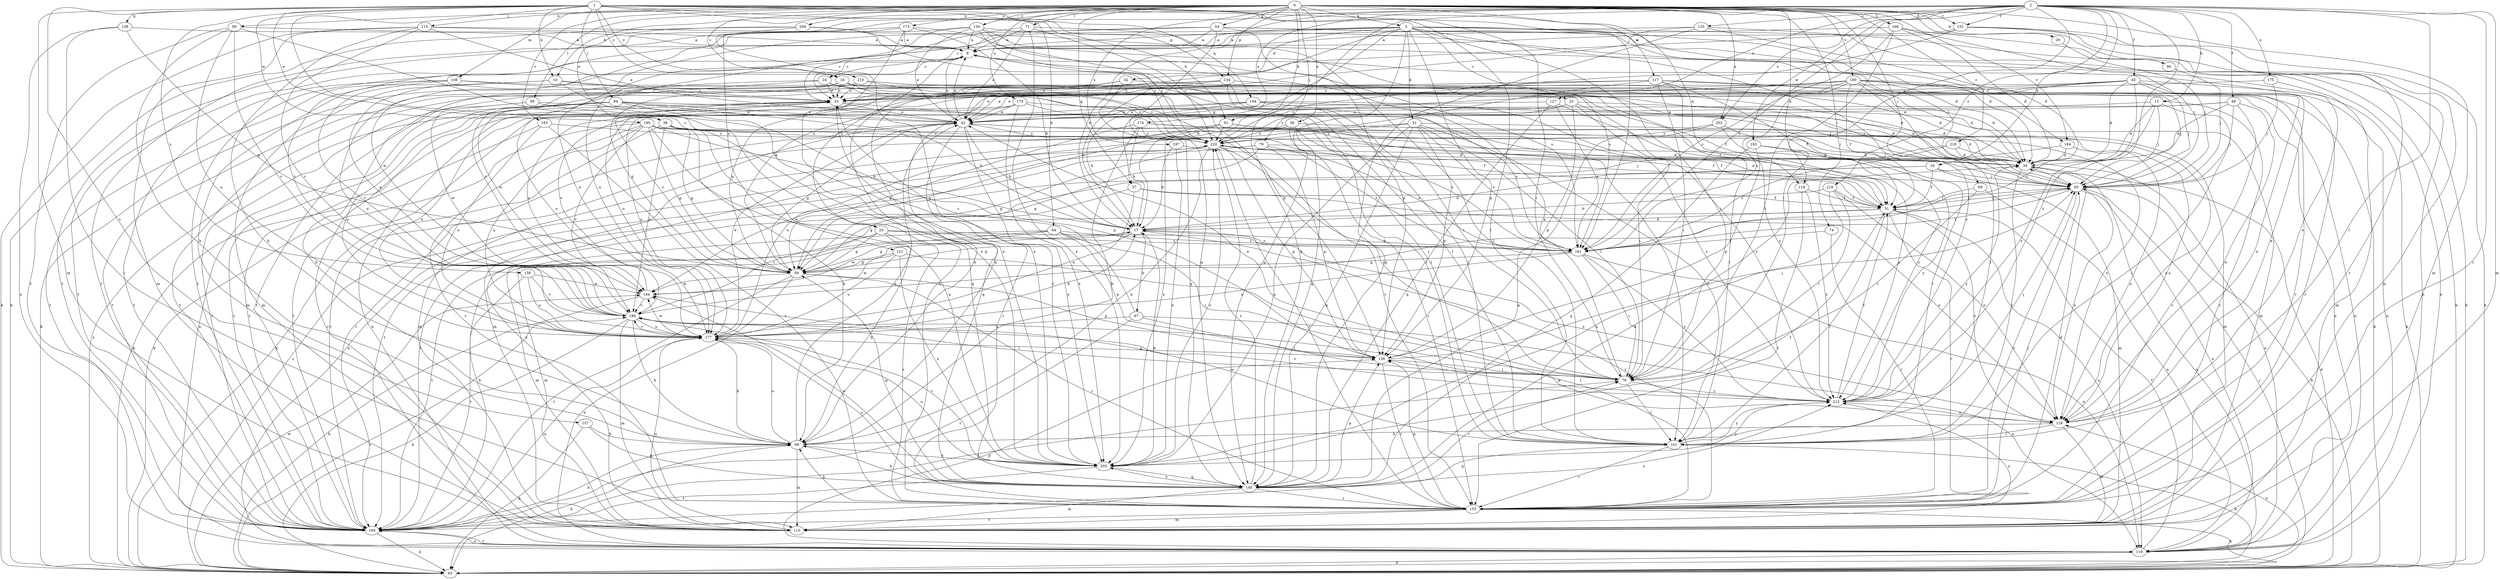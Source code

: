strict digraph  {
0;
1;
2;
3;
8;
10;
13;
16;
17;
18;
20;
23;
24;
25;
29;
31;
32;
34;
36;
38;
42;
43;
48;
51;
54;
57;
59;
64;
67;
68;
69;
71;
74;
76;
79;
80;
84;
85;
90;
91;
93;
99;
101;
108;
110;
115;
117;
118;
119;
121;
125;
127;
128;
134;
136;
138;
144;
145;
150;
152;
153;
156;
157;
161;
166;
169;
170;
173;
174;
175;
177;
180;
183;
184;
186;
190;
192;
194;
197;
202;
203;
209;
210;
212;
218;
219;
220;
0 -> 3  [label=a];
0 -> 10  [label=b];
0 -> 18  [label=c];
0 -> 29  [label=d];
0 -> 36  [label=e];
0 -> 54  [label=g];
0 -> 57  [label=g];
0 -> 69  [label=i];
0 -> 71  [label=i];
0 -> 74  [label=i];
0 -> 79  [label=j];
0 -> 80  [label=j];
0 -> 90  [label=k];
0 -> 91  [label=k];
0 -> 99  [label=l];
0 -> 108  [label=m];
0 -> 110  [label=m];
0 -> 115  [label=n];
0 -> 117  [label=n];
0 -> 118  [label=n];
0 -> 134  [label=p];
0 -> 150  [label=r];
0 -> 152  [label=r];
0 -> 166  [label=t];
0 -> 170  [label=u];
0 -> 173  [label=u];
0 -> 180  [label=v];
0 -> 183  [label=v];
0 -> 184  [label=v];
0 -> 197  [label=x];
0 -> 202  [label=x];
0 -> 209  [label=y];
0 -> 218  [label=z];
1 -> 10  [label=b];
1 -> 18  [label=c];
1 -> 20  [label=c];
1 -> 38  [label=e];
1 -> 64  [label=h];
1 -> 76  [label=i];
1 -> 84  [label=j];
1 -> 91  [label=k];
1 -> 101  [label=l];
1 -> 110  [label=m];
1 -> 118  [label=n];
1 -> 134  [label=p];
1 -> 138  [label=q];
1 -> 144  [label=q];
1 -> 156  [label=s];
1 -> 157  [label=s];
1 -> 161  [label=s];
1 -> 190  [label=w];
1 -> 210  [label=y];
2 -> 13  [label=b];
2 -> 16  [label=b];
2 -> 17  [label=b];
2 -> 38  [label=e];
2 -> 43  [label=f];
2 -> 48  [label=f];
2 -> 76  [label=i];
2 -> 101  [label=l];
2 -> 110  [label=m];
2 -> 121  [label=o];
2 -> 125  [label=o];
2 -> 127  [label=o];
2 -> 145  [label=q];
2 -> 152  [label=r];
2 -> 153  [label=r];
2 -> 161  [label=s];
2 -> 174  [label=u];
2 -> 175  [label=u];
2 -> 192  [label=w];
2 -> 202  [label=x];
2 -> 212  [label=y];
2 -> 219  [label=z];
3 -> 8  [label=a];
3 -> 20  [label=c];
3 -> 23  [label=c];
3 -> 24  [label=c];
3 -> 31  [label=d];
3 -> 32  [label=d];
3 -> 34  [label=d];
3 -> 57  [label=g];
3 -> 76  [label=i];
3 -> 93  [label=k];
3 -> 136  [label=p];
3 -> 145  [label=q];
3 -> 177  [label=u];
3 -> 184  [label=v];
3 -> 212  [label=y];
8 -> 24  [label=c];
8 -> 42  [label=e];
8 -> 101  [label=l];
8 -> 169  [label=t];
10 -> 25  [label=c];
10 -> 101  [label=l];
10 -> 110  [label=m];
10 -> 145  [label=q];
10 -> 169  [label=t];
13 -> 34  [label=d];
13 -> 42  [label=e];
13 -> 85  [label=j];
13 -> 101  [label=l];
13 -> 153  [label=r];
13 -> 161  [label=s];
16 -> 17  [label=b];
16 -> 51  [label=f];
16 -> 85  [label=j];
16 -> 110  [label=m];
16 -> 169  [label=t];
17 -> 59  [label=g];
17 -> 67  [label=h];
17 -> 153  [label=r];
17 -> 161  [label=s];
17 -> 194  [label=w];
18 -> 25  [label=c];
18 -> 51  [label=f];
18 -> 59  [label=g];
18 -> 85  [label=j];
18 -> 93  [label=k];
18 -> 177  [label=u];
18 -> 212  [label=y];
18 -> 220  [label=z];
20 -> 59  [label=g];
20 -> 68  [label=h];
20 -> 110  [label=m];
20 -> 128  [label=o];
20 -> 153  [label=r];
20 -> 161  [label=s];
23 -> 42  [label=e];
23 -> 76  [label=i];
23 -> 110  [label=m];
23 -> 136  [label=p];
23 -> 212  [label=y];
23 -> 220  [label=z];
24 -> 25  [label=c];
24 -> 153  [label=r];
24 -> 177  [label=u];
24 -> 194  [label=w];
24 -> 220  [label=z];
25 -> 42  [label=e];
25 -> 101  [label=l];
25 -> 119  [label=n];
29 -> 85  [label=j];
31 -> 76  [label=i];
31 -> 101  [label=l];
31 -> 110  [label=m];
31 -> 136  [label=p];
31 -> 145  [label=q];
31 -> 161  [label=s];
31 -> 177  [label=u];
31 -> 203  [label=x];
31 -> 220  [label=z];
32 -> 25  [label=c];
32 -> 59  [label=g];
32 -> 85  [label=j];
32 -> 119  [label=n];
32 -> 145  [label=q];
32 -> 177  [label=u];
34 -> 85  [label=j];
34 -> 101  [label=l];
34 -> 119  [label=n];
34 -> 212  [label=y];
36 -> 34  [label=d];
36 -> 153  [label=r];
36 -> 161  [label=s];
36 -> 169  [label=t];
36 -> 203  [label=x];
36 -> 220  [label=z];
38 -> 51  [label=f];
38 -> 59  [label=g];
38 -> 68  [label=h];
38 -> 93  [label=k];
38 -> 186  [label=v];
38 -> 220  [label=z];
42 -> 8  [label=a];
42 -> 17  [label=b];
42 -> 51  [label=f];
42 -> 59  [label=g];
42 -> 110  [label=m];
42 -> 153  [label=r];
42 -> 169  [label=t];
42 -> 203  [label=x];
42 -> 220  [label=z];
43 -> 25  [label=c];
43 -> 34  [label=d];
43 -> 42  [label=e];
43 -> 93  [label=k];
43 -> 119  [label=n];
43 -> 153  [label=r];
43 -> 169  [label=t];
43 -> 212  [label=y];
43 -> 220  [label=z];
48 -> 34  [label=d];
48 -> 42  [label=e];
48 -> 85  [label=j];
48 -> 128  [label=o];
48 -> 153  [label=r];
48 -> 169  [label=t];
51 -> 17  [label=b];
51 -> 42  [label=e];
51 -> 85  [label=j];
51 -> 101  [label=l];
51 -> 119  [label=n];
51 -> 128  [label=o];
51 -> 153  [label=r];
51 -> 186  [label=v];
54 -> 8  [label=a];
54 -> 34  [label=d];
54 -> 119  [label=n];
54 -> 136  [label=p];
54 -> 145  [label=q];
54 -> 177  [label=u];
54 -> 186  [label=v];
57 -> 51  [label=f];
57 -> 59  [label=g];
57 -> 128  [label=o];
57 -> 177  [label=u];
59 -> 25  [label=c];
59 -> 119  [label=n];
59 -> 136  [label=p];
59 -> 153  [label=r];
59 -> 169  [label=t];
59 -> 194  [label=w];
64 -> 59  [label=g];
64 -> 76  [label=i];
64 -> 110  [label=m];
64 -> 136  [label=p];
64 -> 161  [label=s];
64 -> 169  [label=t];
67 -> 25  [label=c];
67 -> 76  [label=i];
67 -> 119  [label=n];
67 -> 169  [label=t];
67 -> 177  [label=u];
68 -> 42  [label=e];
68 -> 93  [label=k];
68 -> 110  [label=m];
68 -> 177  [label=u];
68 -> 203  [label=x];
69 -> 51  [label=f];
69 -> 76  [label=i];
69 -> 119  [label=n];
71 -> 8  [label=a];
71 -> 25  [label=c];
71 -> 42  [label=e];
71 -> 101  [label=l];
71 -> 203  [label=x];
71 -> 220  [label=z];
74 -> 153  [label=r];
74 -> 161  [label=s];
76 -> 8  [label=a];
76 -> 42  [label=e];
76 -> 101  [label=l];
76 -> 212  [label=y];
79 -> 34  [label=d];
79 -> 59  [label=g];
79 -> 119  [label=n];
79 -> 136  [label=p];
79 -> 161  [label=s];
80 -> 8  [label=a];
80 -> 68  [label=h];
80 -> 169  [label=t];
80 -> 177  [label=u];
80 -> 186  [label=v];
80 -> 203  [label=x];
84 -> 17  [label=b];
84 -> 34  [label=d];
84 -> 42  [label=e];
84 -> 119  [label=n];
84 -> 145  [label=q];
84 -> 169  [label=t];
84 -> 177  [label=u];
85 -> 51  [label=f];
85 -> 93  [label=k];
85 -> 119  [label=n];
85 -> 128  [label=o];
85 -> 153  [label=r];
85 -> 161  [label=s];
90 -> 85  [label=j];
91 -> 59  [label=g];
91 -> 85  [label=j];
91 -> 110  [label=m];
91 -> 128  [label=o];
91 -> 220  [label=z];
93 -> 25  [label=c];
93 -> 34  [label=d];
93 -> 85  [label=j];
93 -> 128  [label=o];
93 -> 186  [label=v];
93 -> 194  [label=w];
93 -> 220  [label=z];
99 -> 42  [label=e];
99 -> 136  [label=p];
99 -> 169  [label=t];
99 -> 194  [label=w];
101 -> 93  [label=k];
101 -> 145  [label=q];
101 -> 153  [label=r];
101 -> 194  [label=w];
101 -> 212  [label=y];
108 -> 25  [label=c];
108 -> 110  [label=m];
108 -> 119  [label=n];
108 -> 169  [label=t];
108 -> 186  [label=v];
110 -> 177  [label=u];
110 -> 212  [label=y];
110 -> 220  [label=z];
115 -> 8  [label=a];
115 -> 42  [label=e];
115 -> 68  [label=h];
115 -> 85  [label=j];
115 -> 93  [label=k];
115 -> 110  [label=m];
115 -> 186  [label=v];
117 -> 25  [label=c];
117 -> 34  [label=d];
117 -> 42  [label=e];
117 -> 51  [label=f];
117 -> 68  [label=h];
117 -> 76  [label=i];
117 -> 93  [label=k];
117 -> 101  [label=l];
117 -> 145  [label=q];
118 -> 51  [label=f];
118 -> 153  [label=r];
118 -> 212  [label=y];
119 -> 25  [label=c];
119 -> 51  [label=f];
119 -> 93  [label=k];
119 -> 136  [label=p];
119 -> 169  [label=t];
121 -> 59  [label=g];
121 -> 153  [label=r];
121 -> 177  [label=u];
121 -> 194  [label=w];
121 -> 203  [label=x];
125 -> 8  [label=a];
125 -> 34  [label=d];
125 -> 59  [label=g];
125 -> 93  [label=k];
125 -> 145  [label=q];
127 -> 42  [label=e];
127 -> 51  [label=f];
127 -> 145  [label=q];
127 -> 161  [label=s];
128 -> 8  [label=a];
128 -> 68  [label=h];
128 -> 101  [label=l];
128 -> 110  [label=m];
128 -> 186  [label=v];
134 -> 17  [label=b];
134 -> 25  [label=c];
134 -> 34  [label=d];
134 -> 76  [label=i];
134 -> 101  [label=l];
134 -> 169  [label=t];
136 -> 76  [label=i];
136 -> 85  [label=j];
136 -> 153  [label=r];
138 -> 8  [label=a];
138 -> 59  [label=g];
138 -> 119  [label=n];
138 -> 153  [label=r];
144 -> 17  [label=b];
144 -> 34  [label=d];
144 -> 42  [label=e];
144 -> 161  [label=s];
144 -> 177  [label=u];
144 -> 212  [label=y];
145 -> 34  [label=d];
145 -> 59  [label=g];
145 -> 68  [label=h];
145 -> 76  [label=i];
145 -> 110  [label=m];
145 -> 136  [label=p];
145 -> 153  [label=r];
145 -> 177  [label=u];
145 -> 194  [label=w];
145 -> 203  [label=x];
145 -> 220  [label=z];
150 -> 8  [label=a];
150 -> 25  [label=c];
150 -> 42  [label=e];
150 -> 128  [label=o];
150 -> 136  [label=p];
150 -> 161  [label=s];
150 -> 194  [label=w];
150 -> 220  [label=z];
152 -> 8  [label=a];
152 -> 17  [label=b];
152 -> 93  [label=k];
152 -> 110  [label=m];
152 -> 153  [label=r];
152 -> 169  [label=t];
153 -> 8  [label=a];
153 -> 34  [label=d];
153 -> 68  [label=h];
153 -> 85  [label=j];
153 -> 93  [label=k];
153 -> 110  [label=m];
153 -> 136  [label=p];
153 -> 169  [label=t];
156 -> 169  [label=t];
156 -> 177  [label=u];
156 -> 186  [label=v];
156 -> 194  [label=w];
157 -> 68  [label=h];
157 -> 93  [label=k];
157 -> 145  [label=q];
161 -> 17  [label=b];
161 -> 59  [label=g];
161 -> 76  [label=i];
161 -> 119  [label=n];
161 -> 177  [label=u];
161 -> 212  [label=y];
161 -> 220  [label=z];
166 -> 8  [label=a];
166 -> 34  [label=d];
166 -> 76  [label=i];
166 -> 85  [label=j];
166 -> 119  [label=n];
166 -> 161  [label=s];
169 -> 17  [label=b];
169 -> 68  [label=h];
169 -> 76  [label=i];
169 -> 93  [label=k];
169 -> 119  [label=n];
169 -> 177  [label=u];
169 -> 212  [label=y];
170 -> 34  [label=d];
170 -> 42  [label=e];
170 -> 85  [label=j];
170 -> 169  [label=t];
170 -> 177  [label=u];
170 -> 203  [label=x];
173 -> 8  [label=a];
173 -> 17  [label=b];
173 -> 161  [label=s];
173 -> 169  [label=t];
173 -> 186  [label=v];
173 -> 203  [label=x];
174 -> 17  [label=b];
174 -> 59  [label=g];
174 -> 68  [label=h];
174 -> 128  [label=o];
174 -> 212  [label=y];
174 -> 220  [label=z];
175 -> 25  [label=c];
175 -> 85  [label=j];
175 -> 110  [label=m];
177 -> 17  [label=b];
177 -> 42  [label=e];
177 -> 68  [label=h];
177 -> 136  [label=p];
177 -> 186  [label=v];
177 -> 194  [label=w];
180 -> 25  [label=c];
180 -> 34  [label=d];
180 -> 42  [label=e];
180 -> 51  [label=f];
180 -> 68  [label=h];
180 -> 85  [label=j];
180 -> 101  [label=l];
180 -> 128  [label=o];
180 -> 153  [label=r];
180 -> 161  [label=s];
180 -> 186  [label=v];
183 -> 93  [label=k];
183 -> 153  [label=r];
183 -> 177  [label=u];
183 -> 220  [label=z];
184 -> 34  [label=d];
184 -> 128  [label=o];
184 -> 169  [label=t];
186 -> 8  [label=a];
186 -> 68  [label=h];
186 -> 76  [label=i];
186 -> 85  [label=j];
186 -> 93  [label=k];
186 -> 110  [label=m];
186 -> 177  [label=u];
190 -> 17  [label=b];
190 -> 51  [label=f];
190 -> 59  [label=g];
190 -> 93  [label=k];
190 -> 128  [label=o];
190 -> 153  [label=r];
190 -> 177  [label=u];
190 -> 186  [label=v];
190 -> 203  [label=x];
190 -> 220  [label=z];
192 -> 34  [label=d];
192 -> 136  [label=p];
192 -> 145  [label=q];
192 -> 212  [label=y];
194 -> 25  [label=c];
194 -> 93  [label=k];
194 -> 186  [label=v];
197 -> 17  [label=b];
197 -> 34  [label=d];
197 -> 203  [label=x];
202 -> 101  [label=l];
202 -> 145  [label=q];
202 -> 212  [label=y];
202 -> 220  [label=z];
203 -> 17  [label=b];
203 -> 25  [label=c];
203 -> 51  [label=f];
203 -> 145  [label=q];
203 -> 169  [label=t];
203 -> 177  [label=u];
203 -> 186  [label=v];
203 -> 212  [label=y];
203 -> 220  [label=z];
209 -> 8  [label=a];
209 -> 93  [label=k];
209 -> 169  [label=t];
209 -> 203  [label=x];
209 -> 220  [label=z];
210 -> 25  [label=c];
210 -> 34  [label=d];
210 -> 68  [label=h];
210 -> 85  [label=j];
210 -> 101  [label=l];
210 -> 169  [label=t];
212 -> 51  [label=f];
212 -> 85  [label=j];
212 -> 128  [label=o];
212 -> 136  [label=p];
212 -> 186  [label=v];
218 -> 34  [label=d];
218 -> 119  [label=n];
218 -> 161  [label=s];
218 -> 194  [label=w];
219 -> 17  [label=b];
219 -> 51  [label=f];
219 -> 76  [label=i];
219 -> 128  [label=o];
219 -> 203  [label=x];
220 -> 34  [label=d];
220 -> 59  [label=g];
220 -> 68  [label=h];
220 -> 76  [label=i];
220 -> 85  [label=j];
220 -> 136  [label=p];
220 -> 153  [label=r];
}
